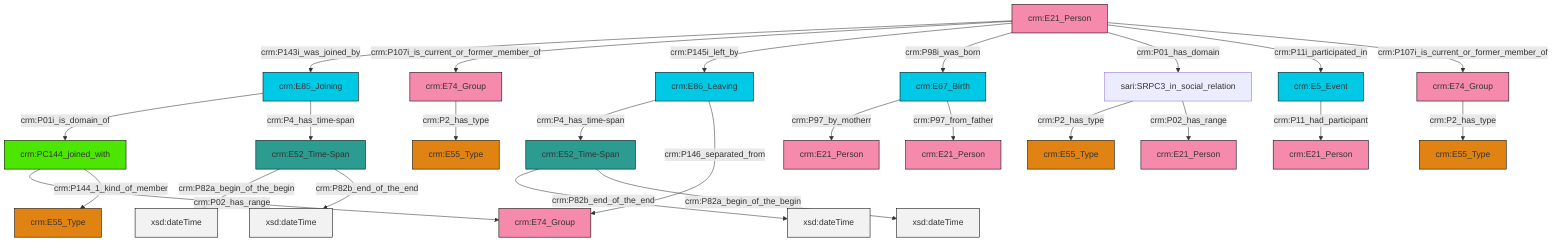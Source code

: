graph TD
classDef Literal fill:#f2f2f2,stroke:#000000;
classDef CRM_Entity fill:#FFFFFF,stroke:#000000;
classDef Temporal_Entity fill:#00C9E6, stroke:#000000;
classDef Type fill:#E18312, stroke:#000000;
classDef Time-Span fill:#2C9C91, stroke:#000000;
classDef Appellation fill:#FFEB7F, stroke:#000000;
classDef Place fill:#008836, stroke:#000000;
classDef Persistent_Item fill:#B266B2, stroke:#000000;
classDef Conceptual_Object fill:#FFD700, stroke:#000000;
classDef Physical_Thing fill:#D2B48C, stroke:#000000;
classDef Actor fill:#f58aad, stroke:#000000;
classDef PC_Classes fill:#4ce600, stroke:#000000;
classDef Multi fill:#cccccc,stroke:#000000;

0["crm:E52_Time-Span"]:::Time-Span -->|crm:P82a_begin_of_the_begin| 1[xsd:dateTime]:::Literal
4["crm:E21_Person"]:::Actor -->|crm:P143i_was_joined_by| 5["crm:E85_Joining"]:::Temporal_Entity
10["crm:E67_Birth"]:::Temporal_Entity -->|crm:P97_by_motherr| 11["crm:E21_Person"]:::Actor
17["crm:E74_Group"]:::Actor -->|crm:P2_has_type| 18["crm:E55_Type"]:::Type
19["crm:E52_Time-Span"]:::Time-Span -->|crm:P82b_end_of_the_end| 20[xsd:dateTime]:::Literal
0["crm:E52_Time-Span"]:::Time-Span -->|crm:P82b_end_of_the_end| 23[xsd:dateTime]:::Literal
21["crm:E74_Group"]:::Actor -->|crm:P2_has_type| 7["crm:E55_Type"]:::Type
4["crm:E21_Person"]:::Actor -->|crm:P107i_is_current_or_former_member_of| 17["crm:E74_Group"]:::Actor
4["crm:E21_Person"]:::Actor -->|crm:P145i_left_by| 12["crm:E86_Leaving"]:::Temporal_Entity
29["crm:PC144_joined_with"]:::PC_Classes -->|crm:P02_has_range| 30["crm:E74_Group"]:::Actor
5["crm:E85_Joining"]:::Temporal_Entity -->|crm:P01i_is_domain_of| 29["crm:PC144_joined_with"]:::PC_Classes
19["crm:E52_Time-Span"]:::Time-Span -->|crm:P82a_begin_of_the_begin| 32[xsd:dateTime]:::Literal
4["crm:E21_Person"]:::Actor -->|crm:P98i_was_born| 10["crm:E67_Birth"]:::Temporal_Entity
35["sari:SRPC3_in_social_relation"]:::Default -->|crm:P2_has_type| 36["crm:E55_Type"]:::Type
10["crm:E67_Birth"]:::Temporal_Entity -->|crm:P97_from_father| 2["crm:E21_Person"]:::Actor
4["crm:E21_Person"]:::Actor -->|crm:P01_has_domain| 35["sari:SRPC3_in_social_relation"]:::Default
5["crm:E85_Joining"]:::Temporal_Entity -->|crm:P4_has_time-span| 0["crm:E52_Time-Span"]:::Time-Span
12["crm:E86_Leaving"]:::Temporal_Entity -->|crm:P4_has_time-span| 19["crm:E52_Time-Span"]:::Time-Span
35["sari:SRPC3_in_social_relation"]:::Default -->|crm:P02_has_range| 14["crm:E21_Person"]:::Actor
27["crm:E5_Event"]:::Temporal_Entity -->|crm:P11_had_participant| 24["crm:E21_Person"]:::Actor
4["crm:E21_Person"]:::Actor -->|crm:P11i_participated_in| 27["crm:E5_Event"]:::Temporal_Entity
12["crm:E86_Leaving"]:::Temporal_Entity -->|crm:P146_separated_from| 30["crm:E74_Group"]:::Actor
29["crm:PC144_joined_with"]:::PC_Classes -->|crm:P144_1_kind_of_member| 33["crm:E55_Type"]:::Type
4["crm:E21_Person"]:::Actor -->|crm:P107i_is_current_or_former_member_of| 21["crm:E74_Group"]:::Actor